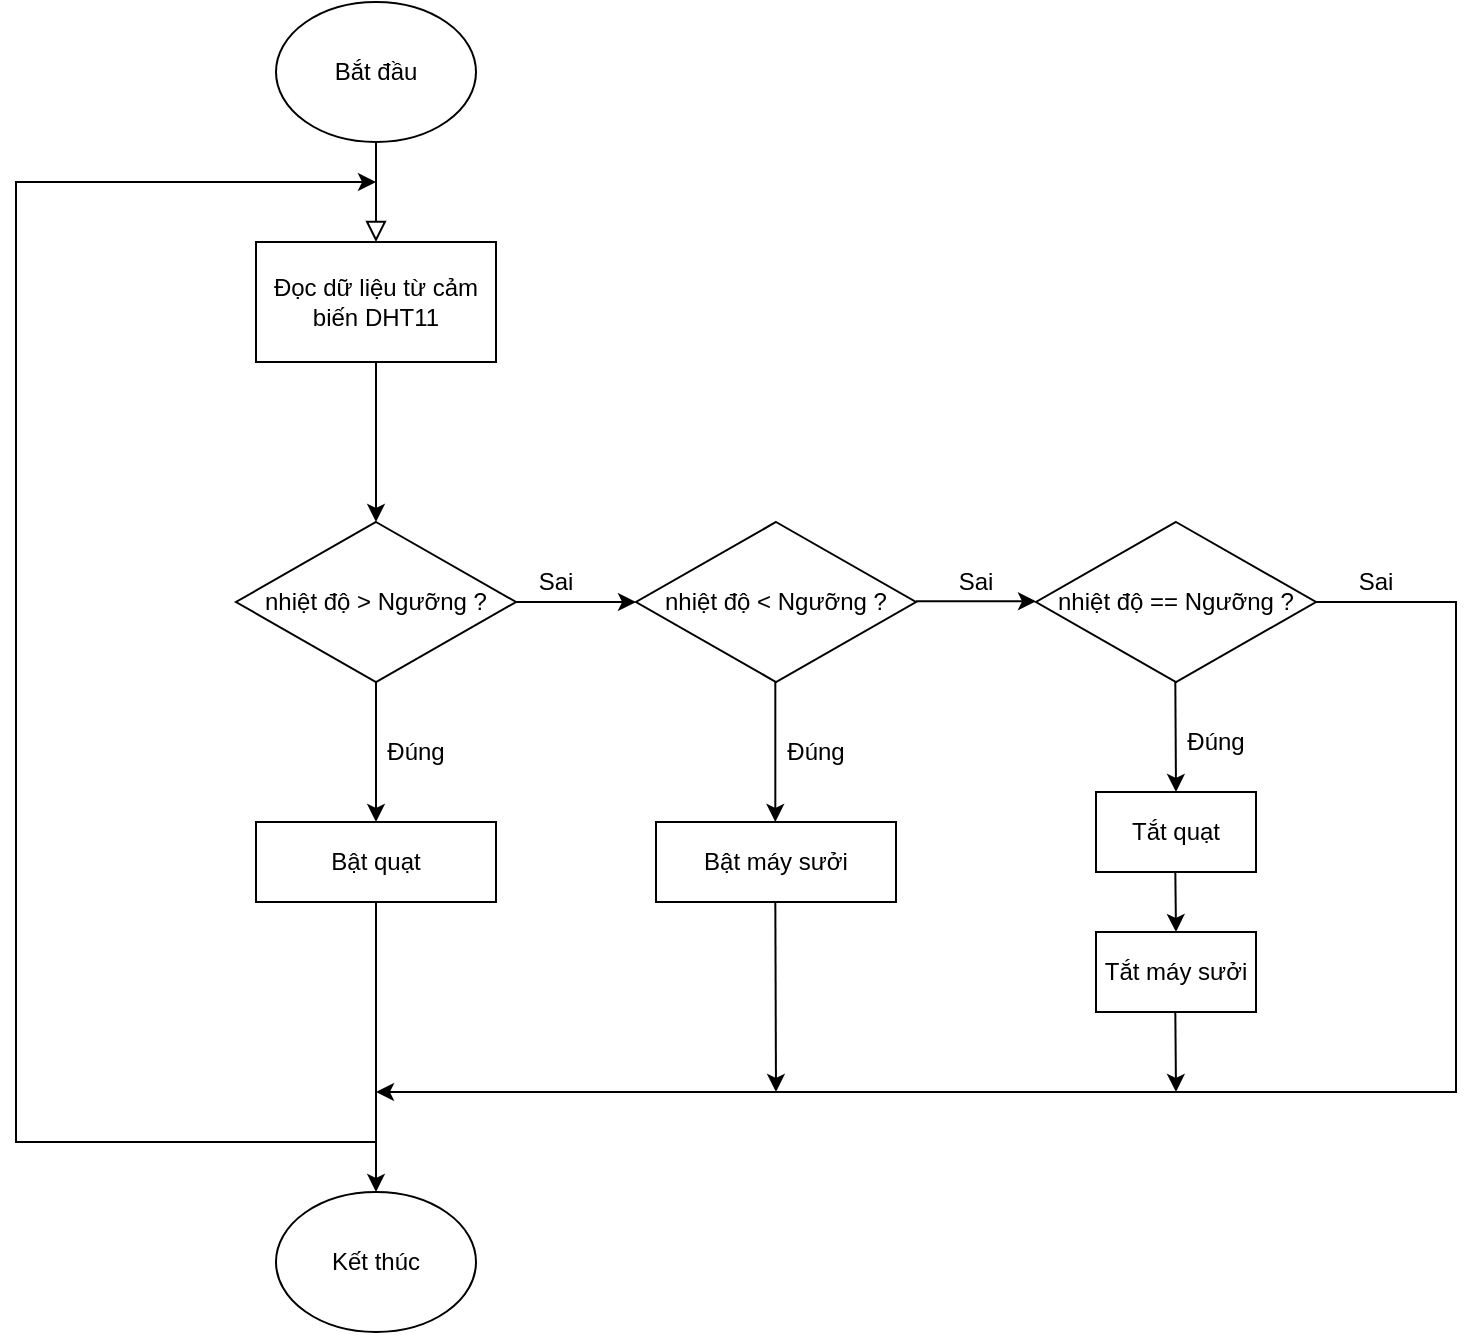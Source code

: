 <mxfile version="24.5.2" type="github">
  <diagram id="C5RBs43oDa-KdzZeNtuy" name="Page-1">
    <mxGraphModel dx="880" dy="468" grid="1" gridSize="10" guides="1" tooltips="1" connect="1" arrows="1" fold="1" page="1" pageScale="1" pageWidth="827" pageHeight="1169" math="0" shadow="0">
      <root>
        <mxCell id="WIyWlLk6GJQsqaUBKTNV-0" />
        <mxCell id="WIyWlLk6GJQsqaUBKTNV-1" parent="WIyWlLk6GJQsqaUBKTNV-0" />
        <mxCell id="RDoNRa1ZfG9B4c3Ke6yH-0" value="" style="rounded=0;html=1;jettySize=auto;orthogonalLoop=1;fontSize=11;endArrow=block;endFill=0;endSize=8;strokeWidth=1;shadow=0;labelBackgroundColor=none;edgeStyle=orthogonalEdgeStyle;" parent="WIyWlLk6GJQsqaUBKTNV-1" edge="1">
          <mxGeometry relative="1" as="geometry">
            <mxPoint x="240" y="120" as="sourcePoint" />
            <mxPoint x="240" y="170" as="targetPoint" />
          </mxGeometry>
        </mxCell>
        <mxCell id="RDoNRa1ZfG9B4c3Ke6yH-1" value="Bắt đầu" style="ellipse;whiteSpace=wrap;html=1;" parent="WIyWlLk6GJQsqaUBKTNV-1" vertex="1">
          <mxGeometry x="190" y="50" width="100" height="70" as="geometry" />
        </mxCell>
        <mxCell id="RDoNRa1ZfG9B4c3Ke6yH-2" value="nhiệt độ &amp;gt; Ngưỡng ?" style="rhombus;whiteSpace=wrap;html=1;" parent="WIyWlLk6GJQsqaUBKTNV-1" vertex="1">
          <mxGeometry x="170" y="310" width="140" height="80" as="geometry" />
        </mxCell>
        <mxCell id="RDoNRa1ZfG9B4c3Ke6yH-3" value="" style="endArrow=classic;html=1;rounded=0;exitX=0.5;exitY=1;exitDx=0;exitDy=0;" parent="WIyWlLk6GJQsqaUBKTNV-1" source="RDoNRa1ZfG9B4c3Ke6yH-2" edge="1">
          <mxGeometry width="50" height="50" relative="1" as="geometry">
            <mxPoint x="370" y="570" as="sourcePoint" />
            <mxPoint x="240" y="460" as="targetPoint" />
          </mxGeometry>
        </mxCell>
        <mxCell id="RDoNRa1ZfG9B4c3Ke6yH-4" value="Đúng" style="text;html=1;align=center;verticalAlign=middle;whiteSpace=wrap;rounded=0;" parent="WIyWlLk6GJQsqaUBKTNV-1" vertex="1">
          <mxGeometry x="230" y="410" width="60" height="30" as="geometry" />
        </mxCell>
        <mxCell id="RDoNRa1ZfG9B4c3Ke6yH-6" value="Sai" style="text;html=1;align=center;verticalAlign=middle;whiteSpace=wrap;rounded=0;" parent="WIyWlLk6GJQsqaUBKTNV-1" vertex="1">
          <mxGeometry x="300" y="325" width="60" height="30" as="geometry" />
        </mxCell>
        <mxCell id="RDoNRa1ZfG9B4c3Ke6yH-7" value="Bật quạt" style="rounded=0;whiteSpace=wrap;html=1;" parent="WIyWlLk6GJQsqaUBKTNV-1" vertex="1">
          <mxGeometry x="180" y="460" width="120" height="40" as="geometry" />
        </mxCell>
        <mxCell id="RDoNRa1ZfG9B4c3Ke6yH-8" value="Bật máy sưởi" style="rounded=0;whiteSpace=wrap;html=1;" parent="WIyWlLk6GJQsqaUBKTNV-1" vertex="1">
          <mxGeometry x="380" y="460" width="120" height="40" as="geometry" />
        </mxCell>
        <mxCell id="RDoNRa1ZfG9B4c3Ke6yH-9" value="" style="endArrow=classic;html=1;rounded=0;exitX=0.5;exitY=1;exitDx=0;exitDy=0;entryX=0.5;entryY=0;entryDx=0;entryDy=0;" parent="WIyWlLk6GJQsqaUBKTNV-1" source="RDoNRa1ZfG9B4c3Ke6yH-7" target="RDoNRa1ZfG9B4c3Ke6yH-17" edge="1">
          <mxGeometry width="50" height="50" relative="1" as="geometry">
            <mxPoint x="360" y="610" as="sourcePoint" />
            <mxPoint x="240" y="550" as="targetPoint" />
          </mxGeometry>
        </mxCell>
        <mxCell id="RDoNRa1ZfG9B4c3Ke6yH-17" value="Kết thúc" style="ellipse;whiteSpace=wrap;html=1;" parent="WIyWlLk6GJQsqaUBKTNV-1" vertex="1">
          <mxGeometry x="190" y="645" width="100" height="70" as="geometry" />
        </mxCell>
        <mxCell id="RDoNRa1ZfG9B4c3Ke6yH-18" value="Đọc dữ liệu từ cảm biến DHT11" style="rounded=0;whiteSpace=wrap;html=1;" parent="WIyWlLk6GJQsqaUBKTNV-1" vertex="1">
          <mxGeometry x="180" y="170" width="120" height="60" as="geometry" />
        </mxCell>
        <mxCell id="RDoNRa1ZfG9B4c3Ke6yH-20" value="" style="endArrow=classic;html=1;rounded=0;" parent="WIyWlLk6GJQsqaUBKTNV-1" edge="1">
          <mxGeometry width="50" height="50" relative="1" as="geometry">
            <mxPoint x="310" y="350" as="sourcePoint" />
            <mxPoint x="370" y="350" as="targetPoint" />
          </mxGeometry>
        </mxCell>
        <mxCell id="RDoNRa1ZfG9B4c3Ke6yH-21" value="nhiệt độ &amp;lt; Ngưỡng ?" style="rhombus;whiteSpace=wrap;html=1;" parent="WIyWlLk6GJQsqaUBKTNV-1" vertex="1">
          <mxGeometry x="370" y="310" width="140" height="80" as="geometry" />
        </mxCell>
        <mxCell id="RDoNRa1ZfG9B4c3Ke6yH-22" value="nhiệt độ == Ngưỡng ?" style="rhombus;whiteSpace=wrap;html=1;" parent="WIyWlLk6GJQsqaUBKTNV-1" vertex="1">
          <mxGeometry x="570" y="310" width="140" height="80" as="geometry" />
        </mxCell>
        <mxCell id="RDoNRa1ZfG9B4c3Ke6yH-23" value="" style="endArrow=classic;html=1;rounded=0;" parent="WIyWlLk6GJQsqaUBKTNV-1" edge="1">
          <mxGeometry width="50" height="50" relative="1" as="geometry">
            <mxPoint x="510" y="349.66" as="sourcePoint" />
            <mxPoint x="570" y="349.66" as="targetPoint" />
          </mxGeometry>
        </mxCell>
        <mxCell id="RDoNRa1ZfG9B4c3Ke6yH-24" value="Sai" style="text;html=1;align=center;verticalAlign=middle;whiteSpace=wrap;rounded=0;" parent="WIyWlLk6GJQsqaUBKTNV-1" vertex="1">
          <mxGeometry x="510" y="320" width="60" height="40" as="geometry" />
        </mxCell>
        <mxCell id="RDoNRa1ZfG9B4c3Ke6yH-27" value="Tắt quạt" style="rounded=0;whiteSpace=wrap;html=1;" parent="WIyWlLk6GJQsqaUBKTNV-1" vertex="1">
          <mxGeometry x="600" y="445" width="80" height="40" as="geometry" />
        </mxCell>
        <mxCell id="RDoNRa1ZfG9B4c3Ke6yH-28" value="" style="endArrow=classic;html=1;rounded=0;exitX=0.5;exitY=1;exitDx=0;exitDy=0;" parent="WIyWlLk6GJQsqaUBKTNV-1" edge="1">
          <mxGeometry width="50" height="50" relative="1" as="geometry">
            <mxPoint x="439.66" y="390" as="sourcePoint" />
            <mxPoint x="439.66" y="460" as="targetPoint" />
          </mxGeometry>
        </mxCell>
        <mxCell id="RDoNRa1ZfG9B4c3Ke6yH-29" value="" style="endArrow=classic;html=1;rounded=0;exitX=0.5;exitY=1;exitDx=0;exitDy=0;" parent="WIyWlLk6GJQsqaUBKTNV-1" edge="1">
          <mxGeometry width="50" height="50" relative="1" as="geometry">
            <mxPoint x="639.66" y="390" as="sourcePoint" />
            <mxPoint x="640" y="445" as="targetPoint" />
          </mxGeometry>
        </mxCell>
        <mxCell id="RDoNRa1ZfG9B4c3Ke6yH-30" value="" style="endArrow=classic;html=1;rounded=0;exitX=0.5;exitY=1;exitDx=0;exitDy=0;" parent="WIyWlLk6GJQsqaUBKTNV-1" edge="1">
          <mxGeometry width="50" height="50" relative="1" as="geometry">
            <mxPoint x="439.66" y="500" as="sourcePoint" />
            <mxPoint x="440" y="595" as="targetPoint" />
          </mxGeometry>
        </mxCell>
        <mxCell id="RDoNRa1ZfG9B4c3Ke6yH-31" value="" style="endArrow=classic;html=1;rounded=0;exitX=0.5;exitY=1;exitDx=0;exitDy=0;" parent="WIyWlLk6GJQsqaUBKTNV-1" edge="1">
          <mxGeometry width="50" height="50" relative="1" as="geometry">
            <mxPoint x="639.66" y="485" as="sourcePoint" />
            <mxPoint x="640" y="515" as="targetPoint" />
          </mxGeometry>
        </mxCell>
        <mxCell id="RDoNRa1ZfG9B4c3Ke6yH-32" value="Đúng" style="text;html=1;align=center;verticalAlign=middle;whiteSpace=wrap;rounded=0;" parent="WIyWlLk6GJQsqaUBKTNV-1" vertex="1">
          <mxGeometry x="430" y="410" width="60" height="30" as="geometry" />
        </mxCell>
        <mxCell id="RDoNRa1ZfG9B4c3Ke6yH-33" value="Đúng" style="text;html=1;align=center;verticalAlign=middle;whiteSpace=wrap;rounded=0;" parent="WIyWlLk6GJQsqaUBKTNV-1" vertex="1">
          <mxGeometry x="630" y="405" width="60" height="30" as="geometry" />
        </mxCell>
        <mxCell id="RDoNRa1ZfG9B4c3Ke6yH-34" value="" style="endArrow=classic;html=1;rounded=0;exitX=1;exitY=0.5;exitDx=0;exitDy=0;" parent="WIyWlLk6GJQsqaUBKTNV-1" source="RDoNRa1ZfG9B4c3Ke6yH-22" edge="1">
          <mxGeometry width="50" height="50" relative="1" as="geometry">
            <mxPoint x="430" y="485" as="sourcePoint" />
            <mxPoint x="240" y="595" as="targetPoint" />
            <Array as="points">
              <mxPoint x="780" y="350" />
              <mxPoint x="780" y="595" />
              <mxPoint x="660" y="595" />
              <mxPoint x="530" y="595" />
              <mxPoint x="380" y="595" />
            </Array>
          </mxGeometry>
        </mxCell>
        <mxCell id="RDoNRa1ZfG9B4c3Ke6yH-35" value="Sai" style="text;html=1;align=center;verticalAlign=middle;whiteSpace=wrap;rounded=0;" parent="WIyWlLk6GJQsqaUBKTNV-1" vertex="1">
          <mxGeometry x="710" y="320" width="60" height="40" as="geometry" />
        </mxCell>
        <mxCell id="RDoNRa1ZfG9B4c3Ke6yH-36" value="Tắt máy sưởi" style="rounded=0;whiteSpace=wrap;html=1;" parent="WIyWlLk6GJQsqaUBKTNV-1" vertex="1">
          <mxGeometry x="600" y="515" width="80" height="40" as="geometry" />
        </mxCell>
        <mxCell id="RDoNRa1ZfG9B4c3Ke6yH-39" value="" style="endArrow=classic;html=1;rounded=0;exitX=0.5;exitY=1;exitDx=0;exitDy=0;" parent="WIyWlLk6GJQsqaUBKTNV-1" edge="1">
          <mxGeometry width="50" height="50" relative="1" as="geometry">
            <mxPoint x="639.66" y="555" as="sourcePoint" />
            <mxPoint x="640" y="595" as="targetPoint" />
          </mxGeometry>
        </mxCell>
        <mxCell id="RDoNRa1ZfG9B4c3Ke6yH-40" value="" style="endArrow=classic;html=1;rounded=0;exitX=0.5;exitY=1;exitDx=0;exitDy=0;entryX=0.5;entryY=0;entryDx=0;entryDy=0;" parent="WIyWlLk6GJQsqaUBKTNV-1" source="RDoNRa1ZfG9B4c3Ke6yH-18" target="RDoNRa1ZfG9B4c3Ke6yH-2" edge="1">
          <mxGeometry width="50" height="50" relative="1" as="geometry">
            <mxPoint x="230" y="350" as="sourcePoint" />
            <mxPoint x="280" y="300" as="targetPoint" />
          </mxGeometry>
        </mxCell>
        <mxCell id="x73gFnIhQKIWCtG7HmoY-0" value="" style="endArrow=classic;html=1;rounded=0;" edge="1" parent="WIyWlLk6GJQsqaUBKTNV-1">
          <mxGeometry width="50" height="50" relative="1" as="geometry">
            <mxPoint x="240" y="620" as="sourcePoint" />
            <mxPoint x="240" y="140" as="targetPoint" />
            <Array as="points">
              <mxPoint x="60" y="620" />
              <mxPoint x="60" y="140" />
            </Array>
          </mxGeometry>
        </mxCell>
      </root>
    </mxGraphModel>
  </diagram>
</mxfile>
